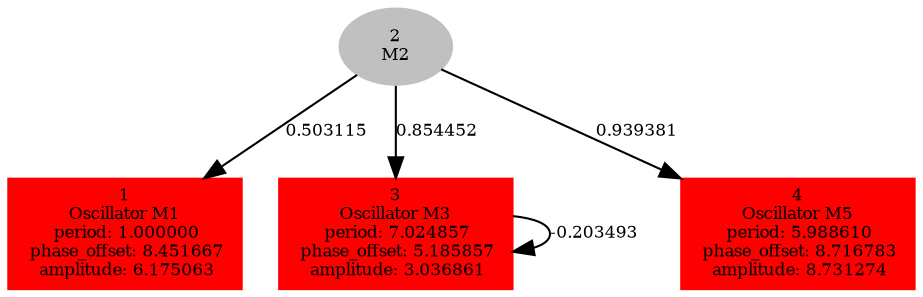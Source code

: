  digraph g{ forcelabels=true;
1 [label=<1<BR />Oscillator M1<BR /> period: 1.000000<BR /> phase_offset: 8.451667<BR /> amplitude: 6.175063>, shape=box,color=red,style=filled,fontsize=8];2[label=<2<BR/>M2>,color="grey",style=filled,fontsize=8];
3 [label=<3<BR />Oscillator M3<BR /> period: 7.024857<BR /> phase_offset: 5.185857<BR /> amplitude: 3.036861>, shape=box,color=red,style=filled,fontsize=8];4 [label=<4<BR />Oscillator M5<BR /> period: 5.988610<BR /> phase_offset: 8.716783<BR /> amplitude: 8.731274>, shape=box,color=red,style=filled,fontsize=8];2 -> 1[label="0.503115 ",fontsize="8"];
2 -> 3[label="0.854452 ",fontsize="8"];
2 -> 4[label="0.939381 ",fontsize="8"];
3 -> 3[label="-0.203493 ",fontsize="8"];
 }
